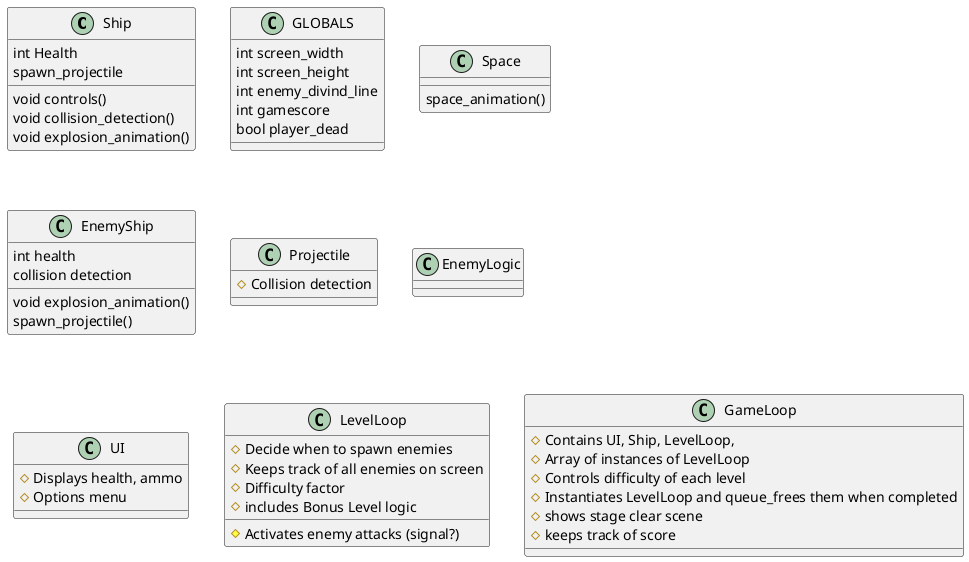 @startuml
class Ship{
  int Health
  void controls()
  void collision_detection()
  void explosion_animation()
  spawn_projectile
}

class GLOBALS{
  int screen_width
  int screen_height
  int enemy_divind_line
  int gamescore 
  bool player_dead
}

class Space{
  space_animation()
}

class EnemyShip {
  int health
  collision detection
  void explosion_animation()
  spawn_projectile()
}

class Projectile {
  # Collision detection
}

class EnemyLogic {

}

class UI {
  # Displays health, ammo 
  # Options menu 
}


class LevelLoop {
  # Decide when to spawn enemies
  # Keeps track of all enemies on screen
  # Difficulty factor 
  # Activates enemy attacks (signal?) 
  # includes Bonus Level logic

}

class GameLoop {
  # Contains UI, Ship, LevelLoop, 
# Array of instances of LevelLoop
# Controls difficulty of each level
# Instantiates LevelLoop and queue_frees them when completed
# shows stage clear scene 
# keeps track of score
}
@enduml